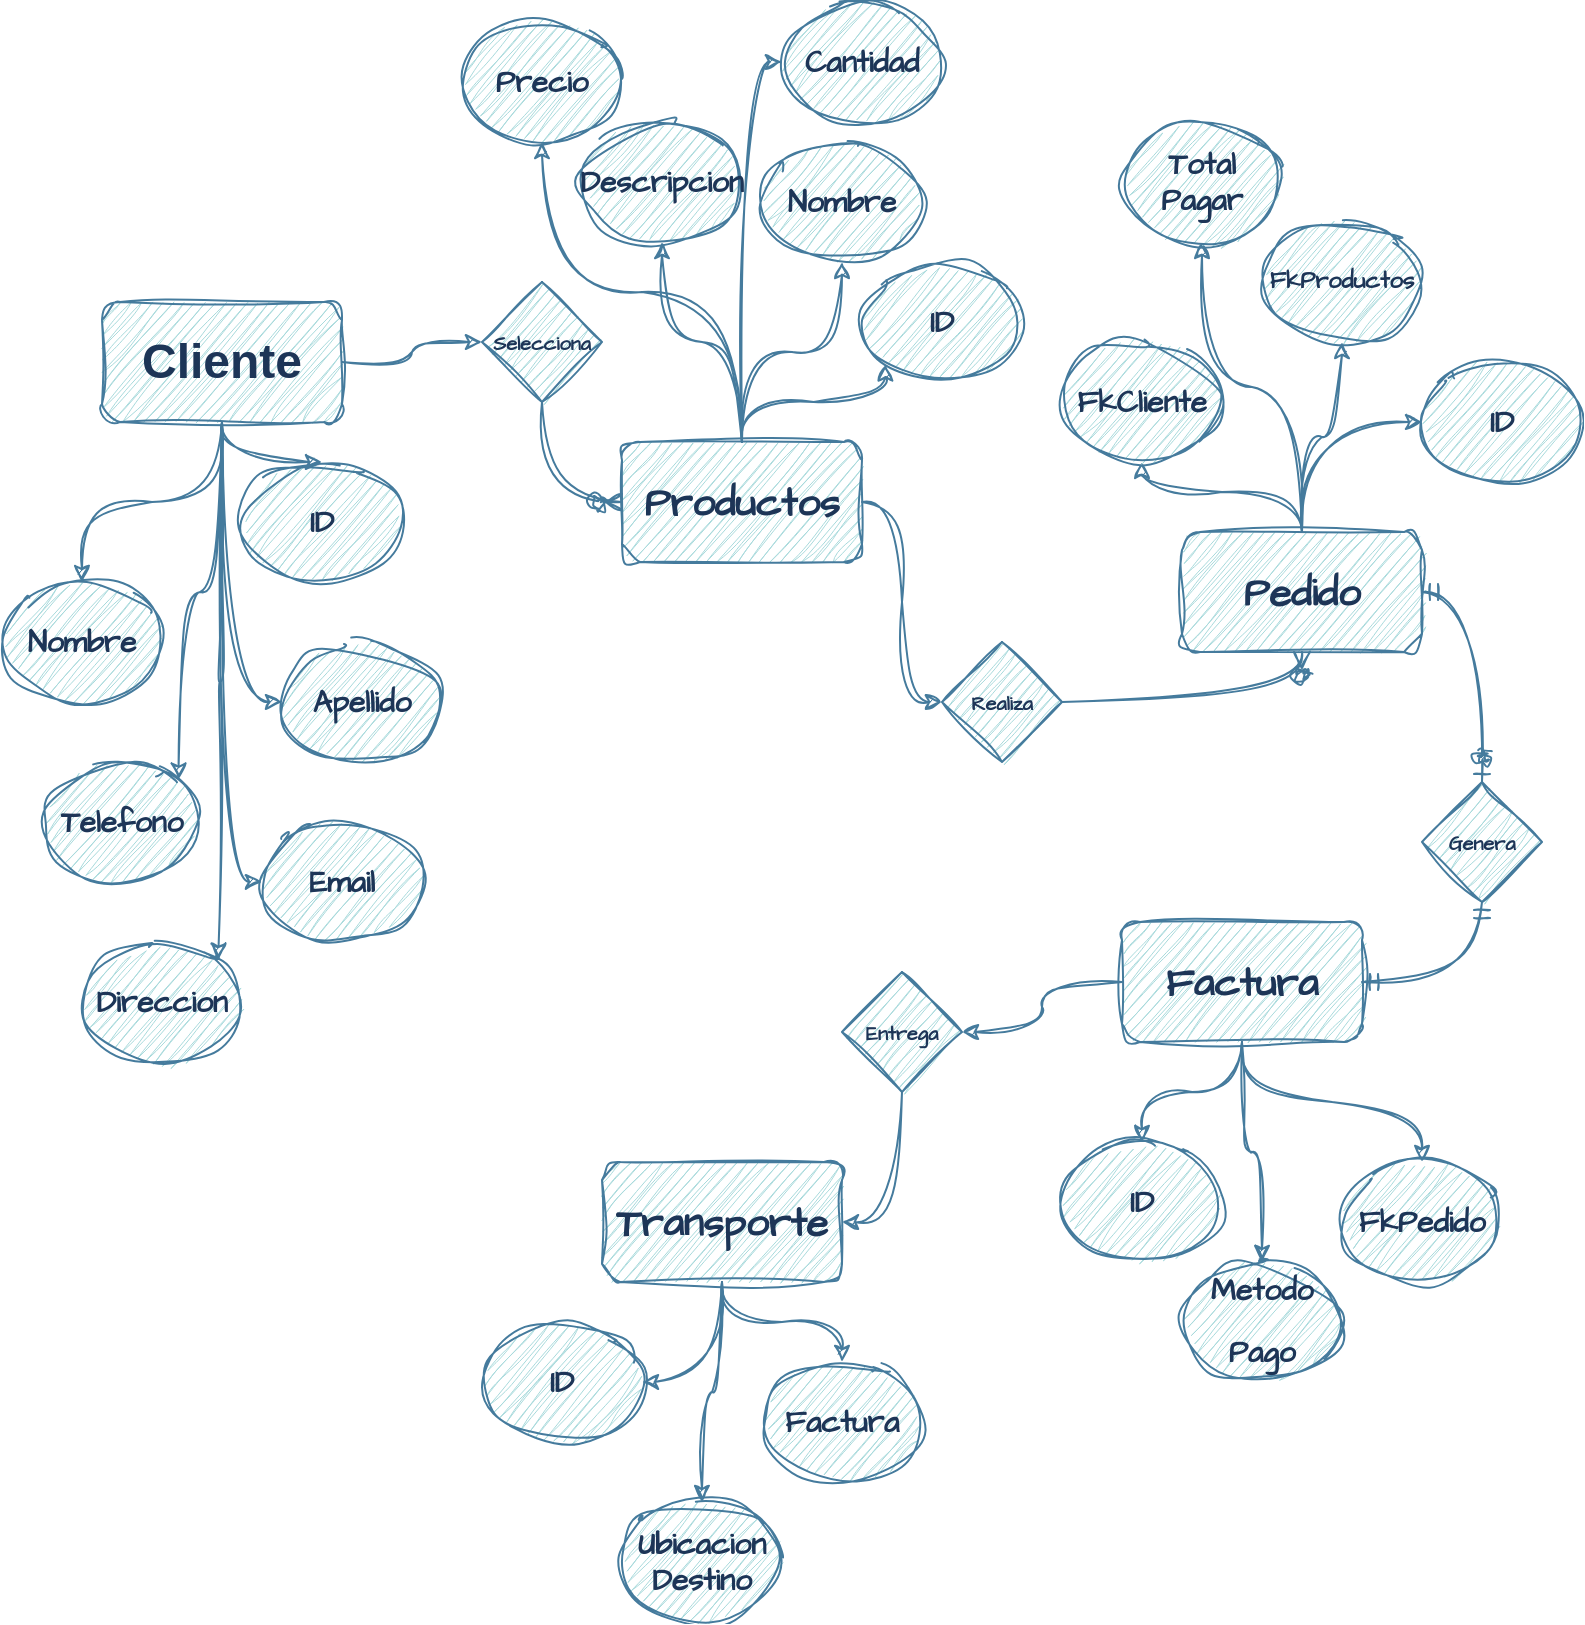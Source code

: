 <mxfile version="20.8.20" type="device"><diagram name="Página-1" id="R-HqKrO6k9k3egNtabF7"><mxGraphModel dx="1990" dy="1094" grid="1" gridSize="10" guides="1" tooltips="1" connect="1" arrows="1" fold="1" page="1" pageScale="1" pageWidth="827" pageHeight="1169" math="0" shadow="0"><root><mxCell id="0"/><mxCell id="1" parent="0"/><mxCell id="yCHM6F_JLbnA6BWbBZeu-3" style="edgeStyle=orthogonalEdgeStyle;rounded=0;sketch=1;hachureGap=4;jiggle=2;curveFitting=1;orthogonalLoop=1;jettySize=auto;html=1;entryX=0;entryY=0.5;entryDx=0;entryDy=0;strokeColor=#457B9D;fontFamily=Architects Daughter;fontSource=https%3A%2F%2Ffonts.googleapis.com%2Fcss%3Ffamily%3DArchitects%2BDaughter;fontSize=10;fontColor=#1D3557;fillColor=#A8DADC;curved=1;exitX=1;exitY=0.5;exitDx=0;exitDy=0;" edge="1" parent="1" source="yCHM6F_JLbnA6BWbBZeu-1" target="yCHM6F_JLbnA6BWbBZeu-2"><mxGeometry relative="1" as="geometry"><mxPoint x="239" y="389" as="sourcePoint"/></mxGeometry></mxCell><mxCell id="yCHM6F_JLbnA6BWbBZeu-30" style="edgeStyle=orthogonalEdgeStyle;curved=1;rounded=0;sketch=1;hachureGap=4;jiggle=2;curveFitting=1;orthogonalLoop=1;jettySize=auto;html=1;entryX=0.5;entryY=0;entryDx=0;entryDy=0;strokeColor=#457B9D;fontFamily=Architects Daughter;fontSource=https%3A%2F%2Ffonts.googleapis.com%2Fcss%3Ffamily%3DArchitects%2BDaughter;fontSize=10;fontColor=#1D3557;fillColor=#A8DADC;" edge="1" parent="1" source="yCHM6F_JLbnA6BWbBZeu-1" target="yCHM6F_JLbnA6BWbBZeu-24"><mxGeometry relative="1" as="geometry"/></mxCell><mxCell id="yCHM6F_JLbnA6BWbBZeu-31" style="edgeStyle=orthogonalEdgeStyle;curved=1;rounded=0;sketch=1;hachureGap=4;jiggle=2;curveFitting=1;orthogonalLoop=1;jettySize=auto;html=1;strokeColor=#457B9D;fontFamily=Architects Daughter;fontSource=https%3A%2F%2Ffonts.googleapis.com%2Fcss%3Ffamily%3DArchitects%2BDaughter;fontSize=10;fontColor=#1D3557;fillColor=#A8DADC;" edge="1" parent="1" source="yCHM6F_JLbnA6BWbBZeu-1" target="yCHM6F_JLbnA6BWbBZeu-25"><mxGeometry relative="1" as="geometry"/></mxCell><mxCell id="yCHM6F_JLbnA6BWbBZeu-32" style="edgeStyle=orthogonalEdgeStyle;curved=1;rounded=0;sketch=1;hachureGap=4;jiggle=2;curveFitting=1;orthogonalLoop=1;jettySize=auto;html=1;entryX=0;entryY=0.5;entryDx=0;entryDy=0;strokeColor=#457B9D;fontFamily=Architects Daughter;fontSource=https%3A%2F%2Ffonts.googleapis.com%2Fcss%3Ffamily%3DArchitects%2BDaughter;fontSize=10;fontColor=#1D3557;fillColor=#A8DADC;" edge="1" parent="1" source="yCHM6F_JLbnA6BWbBZeu-1" target="yCHM6F_JLbnA6BWbBZeu-26"><mxGeometry relative="1" as="geometry"/></mxCell><mxCell id="yCHM6F_JLbnA6BWbBZeu-33" style="edgeStyle=orthogonalEdgeStyle;curved=1;rounded=0;sketch=1;hachureGap=4;jiggle=2;curveFitting=1;orthogonalLoop=1;jettySize=auto;html=1;entryX=1;entryY=0;entryDx=0;entryDy=0;strokeColor=#457B9D;fontFamily=Architects Daughter;fontSource=https%3A%2F%2Ffonts.googleapis.com%2Fcss%3Ffamily%3DArchitects%2BDaughter;fontSize=10;fontColor=#1D3557;fillColor=#A8DADC;" edge="1" parent="1" source="yCHM6F_JLbnA6BWbBZeu-1" target="yCHM6F_JLbnA6BWbBZeu-27"><mxGeometry relative="1" as="geometry"/></mxCell><mxCell id="yCHM6F_JLbnA6BWbBZeu-34" style="edgeStyle=orthogonalEdgeStyle;curved=1;rounded=0;sketch=1;hachureGap=4;jiggle=2;curveFitting=1;orthogonalLoop=1;jettySize=auto;html=1;entryX=0;entryY=0.5;entryDx=0;entryDy=0;strokeColor=#457B9D;fontFamily=Architects Daughter;fontSource=https%3A%2F%2Ffonts.googleapis.com%2Fcss%3Ffamily%3DArchitects%2BDaughter;fontSize=10;fontColor=#1D3557;fillColor=#A8DADC;" edge="1" parent="1" source="yCHM6F_JLbnA6BWbBZeu-1" target="yCHM6F_JLbnA6BWbBZeu-28"><mxGeometry relative="1" as="geometry"/></mxCell><mxCell id="yCHM6F_JLbnA6BWbBZeu-35" style="edgeStyle=orthogonalEdgeStyle;curved=1;rounded=0;sketch=1;hachureGap=4;jiggle=2;curveFitting=1;orthogonalLoop=1;jettySize=auto;html=1;strokeColor=#457B9D;fontFamily=Architects Daughter;fontSource=https%3A%2F%2Ffonts.googleapis.com%2Fcss%3Ffamily%3DArchitects%2BDaughter;fontSize=10;fontColor=#1D3557;fillColor=#A8DADC;entryX=1;entryY=0;entryDx=0;entryDy=0;" edge="1" parent="1" source="yCHM6F_JLbnA6BWbBZeu-1" target="yCHM6F_JLbnA6BWbBZeu-29"><mxGeometry relative="1" as="geometry"><mxPoint x="119" y="659" as="targetPoint"/></mxGeometry></mxCell><mxCell id="yCHM6F_JLbnA6BWbBZeu-1" value="&lt;h1&gt;Cliente&lt;/h1&gt;" style="rounded=1;whiteSpace=wrap;html=1;sketch=1;curveFitting=1;jiggle=2;labelBackgroundColor=none;fillColor=#A8DADC;strokeColor=#457B9D;fontColor=#1D3557;" vertex="1" parent="1"><mxGeometry x="69" y="329" width="120" height="60" as="geometry"/></mxCell><mxCell id="yCHM6F_JLbnA6BWbBZeu-2" value="&lt;h6&gt;&lt;font size=&quot;1&quot;&gt;Selecciona&lt;/font&gt;&lt;/h6&gt;" style="rhombus;whiteSpace=wrap;html=1;sketch=1;hachureGap=4;jiggle=2;curveFitting=1;strokeColor=#457B9D;fontFamily=Architects Daughter;fontSource=https%3A%2F%2Ffonts.googleapis.com%2Fcss%3Ffamily%3DArchitects%2BDaughter;fontSize=20;fontColor=#1D3557;fillColor=#A8DADC;" vertex="1" parent="1"><mxGeometry x="259" y="319" width="60" height="60" as="geometry"/></mxCell><mxCell id="yCHM6F_JLbnA6BWbBZeu-11" style="edgeStyle=orthogonalEdgeStyle;curved=1;rounded=0;sketch=1;hachureGap=4;jiggle=2;curveFitting=1;orthogonalLoop=1;jettySize=auto;html=1;entryX=0;entryY=0.5;entryDx=0;entryDy=0;strokeColor=#457B9D;fontFamily=Architects Daughter;fontSource=https%3A%2F%2Ffonts.googleapis.com%2Fcss%3Ffamily%3DArchitects%2BDaughter;fontSize=10;fontColor=#1D3557;fillColor=#A8DADC;exitX=1;exitY=0.5;exitDx=0;exitDy=0;" edge="1" parent="1" source="yCHM6F_JLbnA6BWbBZeu-13" target="yCHM6F_JLbnA6BWbBZeu-10"><mxGeometry relative="1" as="geometry"><mxPoint x="469" y="469" as="sourcePoint"/></mxGeometry></mxCell><mxCell id="yCHM6F_JLbnA6BWbBZeu-56" style="edgeStyle=orthogonalEdgeStyle;curved=1;rounded=0;sketch=1;hachureGap=4;jiggle=2;curveFitting=1;orthogonalLoop=1;jettySize=auto;html=1;entryX=0.5;entryY=1;entryDx=0;entryDy=0;strokeColor=#457B9D;fontFamily=Architects Daughter;fontSource=https%3A%2F%2Ffonts.googleapis.com%2Fcss%3Ffamily%3DArchitects%2BDaughter;fontSize=10;fontColor=#1D3557;fillColor=#A8DADC;" edge="1" parent="1" source="yCHM6F_JLbnA6BWbBZeu-4" target="yCHM6F_JLbnA6BWbBZeu-51"><mxGeometry relative="1" as="geometry"/></mxCell><mxCell id="yCHM6F_JLbnA6BWbBZeu-57" style="edgeStyle=orthogonalEdgeStyle;curved=1;rounded=0;sketch=1;hachureGap=4;jiggle=2;curveFitting=1;orthogonalLoop=1;jettySize=auto;html=1;entryX=0.5;entryY=1;entryDx=0;entryDy=0;strokeColor=#457B9D;fontFamily=Architects Daughter;fontSource=https%3A%2F%2Ffonts.googleapis.com%2Fcss%3Ffamily%3DArchitects%2BDaughter;fontSize=10;fontColor=#1D3557;fillColor=#A8DADC;" edge="1" parent="1" source="yCHM6F_JLbnA6BWbBZeu-4" target="yCHM6F_JLbnA6BWbBZeu-52"><mxGeometry relative="1" as="geometry"/></mxCell><mxCell id="yCHM6F_JLbnA6BWbBZeu-60" style="edgeStyle=orthogonalEdgeStyle;curved=1;rounded=0;sketch=1;hachureGap=4;jiggle=2;curveFitting=1;orthogonalLoop=1;jettySize=auto;html=1;entryX=0;entryY=0.5;entryDx=0;entryDy=0;strokeColor=#457B9D;fontFamily=Architects Daughter;fontSource=https%3A%2F%2Ffonts.googleapis.com%2Fcss%3Ffamily%3DArchitects%2BDaughter;fontSize=10;fontColor=#1D3557;fillColor=#A8DADC;" edge="1" parent="1" source="yCHM6F_JLbnA6BWbBZeu-4" target="yCHM6F_JLbnA6BWbBZeu-50"><mxGeometry relative="1" as="geometry"/></mxCell><mxCell id="yCHM6F_JLbnA6BWbBZeu-61" style="edgeStyle=orthogonalEdgeStyle;curved=1;rounded=0;sketch=1;hachureGap=4;jiggle=2;curveFitting=1;orthogonalLoop=1;jettySize=auto;html=1;entryX=0.5;entryY=1;entryDx=0;entryDy=0;strokeColor=#457B9D;fontFamily=Architects Daughter;fontSource=https%3A%2F%2Ffonts.googleapis.com%2Fcss%3Ffamily%3DArchitects%2BDaughter;fontSize=10;fontColor=#1D3557;fillColor=#A8DADC;" edge="1" parent="1" source="yCHM6F_JLbnA6BWbBZeu-4" target="yCHM6F_JLbnA6BWbBZeu-55"><mxGeometry relative="1" as="geometry"/></mxCell><mxCell id="yCHM6F_JLbnA6BWbBZeu-4" value="&lt;h1&gt;Pedido&lt;/h1&gt;" style="rounded=1;whiteSpace=wrap;html=1;sketch=1;hachureGap=4;jiggle=2;curveFitting=1;strokeColor=#457B9D;fontFamily=Architects Daughter;fontSource=https%3A%2F%2Ffonts.googleapis.com%2Fcss%3Ffamily%3DArchitects%2BDaughter;fontSize=10;fontColor=#1D3557;fillColor=#A8DADC;" vertex="1" parent="1"><mxGeometry x="609" y="444" width="120" height="60" as="geometry"/></mxCell><mxCell id="yCHM6F_JLbnA6BWbBZeu-8" value="" style="edgeStyle=orthogonalEdgeStyle;fontSize=12;html=1;endArrow=ERzeroToMany;endFill=1;rounded=0;sketch=1;hachureGap=4;jiggle=2;curveFitting=1;strokeColor=#457B9D;fontFamily=Architects Daughter;fontSource=https%3A%2F%2Ffonts.googleapis.com%2Fcss%3Ffamily%3DArchitects%2BDaughter;fontColor=#1D3557;fillColor=#A8DADC;exitX=0.5;exitY=1;exitDx=0;exitDy=0;curved=1;entryX=0;entryY=0.5;entryDx=0;entryDy=0;" edge="1" parent="1" source="yCHM6F_JLbnA6BWbBZeu-2" target="yCHM6F_JLbnA6BWbBZeu-13"><mxGeometry width="100" height="100" relative="1" as="geometry"><mxPoint x="279" y="409" as="sourcePoint"/><mxPoint x="299" y="469" as="targetPoint"/></mxGeometry></mxCell><mxCell id="yCHM6F_JLbnA6BWbBZeu-10" value="&lt;h6&gt;&lt;font size=&quot;1&quot;&gt;Realiza&lt;/font&gt;&lt;/h6&gt;" style="rhombus;whiteSpace=wrap;html=1;sketch=1;hachureGap=4;jiggle=2;curveFitting=1;strokeColor=#457B9D;fontFamily=Architects Daughter;fontSource=https%3A%2F%2Ffonts.googleapis.com%2Fcss%3Ffamily%3DArchitects%2BDaughter;fontSize=20;fontColor=#1D3557;fillColor=#A8DADC;" vertex="1" parent="1"><mxGeometry x="489" y="499" width="60" height="60" as="geometry"/></mxCell><mxCell id="yCHM6F_JLbnA6BWbBZeu-12" value="" style="edgeStyle=orthogonalEdgeStyle;fontSize=12;html=1;endArrow=ERzeroToMany;endFill=1;rounded=0;sketch=1;hachureGap=4;jiggle=2;curveFitting=1;strokeColor=#457B9D;fontFamily=Architects Daughter;fontSource=https%3A%2F%2Ffonts.googleapis.com%2Fcss%3Ffamily%3DArchitects%2BDaughter;fontColor=#1D3557;fillColor=#A8DADC;exitX=1;exitY=0.5;exitDx=0;exitDy=0;curved=1;entryX=0.5;entryY=1;entryDx=0;entryDy=0;" edge="1" parent="1" source="yCHM6F_JLbnA6BWbBZeu-10" target="yCHM6F_JLbnA6BWbBZeu-4"><mxGeometry width="100" height="100" relative="1" as="geometry"><mxPoint x="499" y="489" as="sourcePoint"/><mxPoint x="619" y="459" as="targetPoint"/></mxGeometry></mxCell><mxCell id="yCHM6F_JLbnA6BWbBZeu-42" style="edgeStyle=orthogonalEdgeStyle;curved=1;rounded=0;sketch=1;hachureGap=4;jiggle=2;curveFitting=1;orthogonalLoop=1;jettySize=auto;html=1;strokeColor=#457B9D;fontFamily=Architects Daughter;fontSource=https%3A%2F%2Ffonts.googleapis.com%2Fcss%3Ffamily%3DArchitects%2BDaughter;fontSize=10;fontColor=#1D3557;fillColor=#A8DADC;" edge="1" parent="1" source="yCHM6F_JLbnA6BWbBZeu-13" target="yCHM6F_JLbnA6BWbBZeu-41"><mxGeometry relative="1" as="geometry"/></mxCell><mxCell id="yCHM6F_JLbnA6BWbBZeu-43" style="edgeStyle=orthogonalEdgeStyle;curved=1;rounded=0;sketch=1;hachureGap=4;jiggle=2;curveFitting=1;orthogonalLoop=1;jettySize=auto;html=1;entryX=0;entryY=1;entryDx=0;entryDy=0;strokeColor=#457B9D;fontFamily=Architects Daughter;fontSource=https%3A%2F%2Ffonts.googleapis.com%2Fcss%3Ffamily%3DArchitects%2BDaughter;fontSize=10;fontColor=#1D3557;fillColor=#A8DADC;" edge="1" parent="1" source="yCHM6F_JLbnA6BWbBZeu-13" target="yCHM6F_JLbnA6BWbBZeu-39"><mxGeometry relative="1" as="geometry"/></mxCell><mxCell id="yCHM6F_JLbnA6BWbBZeu-44" style="edgeStyle=orthogonalEdgeStyle;curved=1;rounded=0;sketch=1;hachureGap=4;jiggle=2;curveFitting=1;orthogonalLoop=1;jettySize=auto;html=1;entryX=0.5;entryY=1;entryDx=0;entryDy=0;strokeColor=#457B9D;fontFamily=Architects Daughter;fontSource=https%3A%2F%2Ffonts.googleapis.com%2Fcss%3Ffamily%3DArchitects%2BDaughter;fontSize=10;fontColor=#1D3557;fillColor=#A8DADC;" edge="1" parent="1" source="yCHM6F_JLbnA6BWbBZeu-13" target="yCHM6F_JLbnA6BWbBZeu-40"><mxGeometry relative="1" as="geometry"/></mxCell><mxCell id="yCHM6F_JLbnA6BWbBZeu-46" style="edgeStyle=orthogonalEdgeStyle;curved=1;rounded=0;sketch=1;hachureGap=4;jiggle=2;curveFitting=1;orthogonalLoop=1;jettySize=auto;html=1;entryX=0.5;entryY=1;entryDx=0;entryDy=0;strokeColor=#457B9D;fontFamily=Architects Daughter;fontSource=https%3A%2F%2Ffonts.googleapis.com%2Fcss%3Ffamily%3DArchitects%2BDaughter;fontSize=10;fontColor=#1D3557;fillColor=#A8DADC;" edge="1" parent="1" source="yCHM6F_JLbnA6BWbBZeu-13" target="yCHM6F_JLbnA6BWbBZeu-36"><mxGeometry relative="1" as="geometry"/></mxCell><mxCell id="yCHM6F_JLbnA6BWbBZeu-48" style="edgeStyle=orthogonalEdgeStyle;curved=1;rounded=0;sketch=1;hachureGap=4;jiggle=2;curveFitting=1;orthogonalLoop=1;jettySize=auto;html=1;entryX=0;entryY=0.5;entryDx=0;entryDy=0;strokeColor=#457B9D;fontFamily=Architects Daughter;fontSource=https%3A%2F%2Ffonts.googleapis.com%2Fcss%3Ffamily%3DArchitects%2BDaughter;fontSize=10;fontColor=#1D3557;fillColor=#A8DADC;" edge="1" parent="1" source="yCHM6F_JLbnA6BWbBZeu-13" target="yCHM6F_JLbnA6BWbBZeu-37"><mxGeometry relative="1" as="geometry"/></mxCell><mxCell id="yCHM6F_JLbnA6BWbBZeu-13" value="&lt;h1&gt;Productos&lt;/h1&gt;" style="rounded=1;whiteSpace=wrap;html=1;sketch=1;hachureGap=4;jiggle=2;curveFitting=1;strokeColor=#457B9D;fontFamily=Architects Daughter;fontSource=https%3A%2F%2Ffonts.googleapis.com%2Fcss%3Ffamily%3DArchitects%2BDaughter;fontSize=10;fontColor=#1D3557;fillColor=#A8DADC;" vertex="1" parent="1"><mxGeometry x="329" y="399" width="120" height="60" as="geometry"/></mxCell><mxCell id="yCHM6F_JLbnA6BWbBZeu-15" value="&lt;h6&gt;&lt;font size=&quot;1&quot;&gt;Genera&lt;/font&gt;&lt;/h6&gt;" style="rhombus;whiteSpace=wrap;html=1;sketch=1;hachureGap=4;jiggle=2;curveFitting=1;strokeColor=#457B9D;fontFamily=Architects Daughter;fontSource=https%3A%2F%2Ffonts.googleapis.com%2Fcss%3Ffamily%3DArchitects%2BDaughter;fontSize=20;fontColor=#1D3557;fillColor=#A8DADC;" vertex="1" parent="1"><mxGeometry x="729" y="569" width="60" height="60" as="geometry"/></mxCell><mxCell id="yCHM6F_JLbnA6BWbBZeu-17" value="" style="edgeStyle=orthogonalEdgeStyle;fontSize=12;html=1;endArrow=ERzeroToOne;startArrow=ERmandOne;rounded=0;sketch=1;hachureGap=4;jiggle=2;curveFitting=1;strokeColor=#457B9D;fontFamily=Architects Daughter;fontSource=https%3A%2F%2Ffonts.googleapis.com%2Fcss%3Ffamily%3DArchitects%2BDaughter;fontColor=#1D3557;fillColor=#A8DADC;curved=1;exitX=1;exitY=0.5;exitDx=0;exitDy=0;entryX=0.5;entryY=0;entryDx=0;entryDy=0;" edge="1" parent="1" source="yCHM6F_JLbnA6BWbBZeu-4" target="yCHM6F_JLbnA6BWbBZeu-15"><mxGeometry width="100" height="100" relative="1" as="geometry"><mxPoint x="509" y="749" as="sourcePoint"/><mxPoint x="609" y="649" as="targetPoint"/></mxGeometry></mxCell><mxCell id="yCHM6F_JLbnA6BWbBZeu-22" style="edgeStyle=orthogonalEdgeStyle;curved=1;rounded=0;sketch=1;hachureGap=4;jiggle=2;curveFitting=1;orthogonalLoop=1;jettySize=auto;html=1;strokeColor=#457B9D;fontFamily=Architects Daughter;fontSource=https%3A%2F%2Ffonts.googleapis.com%2Fcss%3Ffamily%3DArchitects%2BDaughter;fontSize=10;fontColor=#1D3557;fillColor=#A8DADC;" edge="1" parent="1" source="yCHM6F_JLbnA6BWbBZeu-18" target="yCHM6F_JLbnA6BWbBZeu-20"><mxGeometry relative="1" as="geometry"/></mxCell><mxCell id="yCHM6F_JLbnA6BWbBZeu-66" style="edgeStyle=orthogonalEdgeStyle;curved=1;rounded=0;sketch=1;hachureGap=4;jiggle=2;curveFitting=1;orthogonalLoop=1;jettySize=auto;html=1;strokeColor=#457B9D;fontFamily=Architects Daughter;fontSource=https%3A%2F%2Ffonts.googleapis.com%2Fcss%3Ffamily%3DArchitects%2BDaughter;fontSize=10;fontColor=#1D3557;fillColor=#A8DADC;" edge="1" parent="1" source="yCHM6F_JLbnA6BWbBZeu-18" target="yCHM6F_JLbnA6BWbBZeu-63"><mxGeometry relative="1" as="geometry"/></mxCell><mxCell id="yCHM6F_JLbnA6BWbBZeu-67" style="edgeStyle=orthogonalEdgeStyle;curved=1;rounded=0;sketch=1;hachureGap=4;jiggle=2;curveFitting=1;orthogonalLoop=1;jettySize=auto;html=1;entryX=0.5;entryY=0;entryDx=0;entryDy=0;strokeColor=#457B9D;fontFamily=Architects Daughter;fontSource=https%3A%2F%2Ffonts.googleapis.com%2Fcss%3Ffamily%3DArchitects%2BDaughter;fontSize=10;fontColor=#1D3557;fillColor=#A8DADC;" edge="1" parent="1" source="yCHM6F_JLbnA6BWbBZeu-18" target="yCHM6F_JLbnA6BWbBZeu-64"><mxGeometry relative="1" as="geometry"/></mxCell><mxCell id="yCHM6F_JLbnA6BWbBZeu-68" style="edgeStyle=orthogonalEdgeStyle;curved=1;rounded=0;sketch=1;hachureGap=4;jiggle=2;curveFitting=1;orthogonalLoop=1;jettySize=auto;html=1;entryX=0.5;entryY=0;entryDx=0;entryDy=0;strokeColor=#457B9D;fontFamily=Architects Daughter;fontSource=https%3A%2F%2Ffonts.googleapis.com%2Fcss%3Ffamily%3DArchitects%2BDaughter;fontSize=10;fontColor=#1D3557;fillColor=#A8DADC;" edge="1" parent="1" source="yCHM6F_JLbnA6BWbBZeu-18" target="yCHM6F_JLbnA6BWbBZeu-65"><mxGeometry relative="1" as="geometry"/></mxCell><mxCell id="yCHM6F_JLbnA6BWbBZeu-18" value="&lt;h1&gt;Factura&lt;/h1&gt;" style="rounded=1;whiteSpace=wrap;html=1;sketch=1;hachureGap=4;jiggle=2;curveFitting=1;strokeColor=#457B9D;fontFamily=Architects Daughter;fontSource=https%3A%2F%2Ffonts.googleapis.com%2Fcss%3Ffamily%3DArchitects%2BDaughter;fontSize=10;fontColor=#1D3557;fillColor=#A8DADC;" vertex="1" parent="1"><mxGeometry x="579" y="639" width="120" height="60" as="geometry"/></mxCell><mxCell id="yCHM6F_JLbnA6BWbBZeu-19" value="" style="edgeStyle=orthogonalEdgeStyle;fontSize=12;html=1;endArrow=ERmandOne;startArrow=ERmandOne;rounded=0;sketch=1;hachureGap=4;jiggle=2;curveFitting=1;strokeColor=#457B9D;fontFamily=Architects Daughter;fontSource=https%3A%2F%2Ffonts.googleapis.com%2Fcss%3Ffamily%3DArchitects%2BDaughter;fontColor=#1D3557;fillColor=#A8DADC;curved=1;entryX=0.5;entryY=1;entryDx=0;entryDy=0;exitX=1;exitY=0.5;exitDx=0;exitDy=0;" edge="1" parent="1" source="yCHM6F_JLbnA6BWbBZeu-18" target="yCHM6F_JLbnA6BWbBZeu-15"><mxGeometry width="100" height="100" relative="1" as="geometry"><mxPoint x="669" y="649" as="sourcePoint"/><mxPoint x="659" y="599" as="targetPoint"/></mxGeometry></mxCell><mxCell id="yCHM6F_JLbnA6BWbBZeu-23" style="edgeStyle=orthogonalEdgeStyle;curved=1;rounded=0;sketch=1;hachureGap=4;jiggle=2;curveFitting=1;orthogonalLoop=1;jettySize=auto;html=1;entryX=1;entryY=0.5;entryDx=0;entryDy=0;strokeColor=#457B9D;fontFamily=Architects Daughter;fontSource=https%3A%2F%2Ffonts.googleapis.com%2Fcss%3Ffamily%3DArchitects%2BDaughter;fontSize=10;fontColor=#1D3557;fillColor=#A8DADC;exitX=0.5;exitY=1;exitDx=0;exitDy=0;" edge="1" parent="1" source="yCHM6F_JLbnA6BWbBZeu-20" target="yCHM6F_JLbnA6BWbBZeu-21"><mxGeometry relative="1" as="geometry"/></mxCell><mxCell id="yCHM6F_JLbnA6BWbBZeu-20" value="&lt;h6&gt;&lt;font size=&quot;1&quot;&gt;Entrega&lt;/font&gt;&lt;/h6&gt;" style="rhombus;whiteSpace=wrap;html=1;sketch=1;hachureGap=4;jiggle=2;curveFitting=1;strokeColor=#457B9D;fontFamily=Architects Daughter;fontSource=https%3A%2F%2Ffonts.googleapis.com%2Fcss%3Ffamily%3DArchitects%2BDaughter;fontSize=20;fontColor=#1D3557;fillColor=#A8DADC;" vertex="1" parent="1"><mxGeometry x="439" y="664" width="60" height="60" as="geometry"/></mxCell><mxCell id="yCHM6F_JLbnA6BWbBZeu-73" style="edgeStyle=orthogonalEdgeStyle;curved=1;rounded=0;sketch=1;hachureGap=4;jiggle=2;curveFitting=1;orthogonalLoop=1;jettySize=auto;html=1;entryX=0.5;entryY=0;entryDx=0;entryDy=0;strokeColor=#457B9D;fontFamily=Architects Daughter;fontSource=https%3A%2F%2Ffonts.googleapis.com%2Fcss%3Ffamily%3DArchitects%2BDaughter;fontSize=10;fontColor=#1D3557;fillColor=#A8DADC;" edge="1" parent="1" source="yCHM6F_JLbnA6BWbBZeu-21" target="yCHM6F_JLbnA6BWbBZeu-71"><mxGeometry relative="1" as="geometry"/></mxCell><mxCell id="yCHM6F_JLbnA6BWbBZeu-74" style="edgeStyle=orthogonalEdgeStyle;curved=1;rounded=0;sketch=1;hachureGap=4;jiggle=2;curveFitting=1;orthogonalLoop=1;jettySize=auto;html=1;entryX=1;entryY=0.5;entryDx=0;entryDy=0;strokeColor=#457B9D;fontFamily=Architects Daughter;fontSource=https%3A%2F%2Ffonts.googleapis.com%2Fcss%3Ffamily%3DArchitects%2BDaughter;fontSize=10;fontColor=#1D3557;fillColor=#A8DADC;" edge="1" parent="1" source="yCHM6F_JLbnA6BWbBZeu-21" target="yCHM6F_JLbnA6BWbBZeu-69"><mxGeometry relative="1" as="geometry"/></mxCell><mxCell id="yCHM6F_JLbnA6BWbBZeu-75" style="edgeStyle=orthogonalEdgeStyle;curved=1;rounded=0;sketch=1;hachureGap=4;jiggle=2;curveFitting=1;orthogonalLoop=1;jettySize=auto;html=1;entryX=0.5;entryY=0;entryDx=0;entryDy=0;strokeColor=#457B9D;fontFamily=Architects Daughter;fontSource=https%3A%2F%2Ffonts.googleapis.com%2Fcss%3Ffamily%3DArchitects%2BDaughter;fontSize=10;fontColor=#1D3557;fillColor=#A8DADC;" edge="1" parent="1" source="yCHM6F_JLbnA6BWbBZeu-21" target="yCHM6F_JLbnA6BWbBZeu-72"><mxGeometry relative="1" as="geometry"/></mxCell><mxCell id="yCHM6F_JLbnA6BWbBZeu-21" value="&lt;h1&gt;Transporte&lt;/h1&gt;" style="rounded=1;whiteSpace=wrap;html=1;sketch=1;hachureGap=4;jiggle=2;curveFitting=1;strokeColor=#457B9D;fontFamily=Architects Daughter;fontSource=https%3A%2F%2Ffonts.googleapis.com%2Fcss%3Ffamily%3DArchitects%2BDaughter;fontSize=10;fontColor=#1D3557;fillColor=#A8DADC;" vertex="1" parent="1"><mxGeometry x="319" y="759" width="120" height="60" as="geometry"/></mxCell><mxCell id="yCHM6F_JLbnA6BWbBZeu-24" value="&lt;h2&gt;ID&lt;/h2&gt;" style="ellipse;whiteSpace=wrap;html=1;sketch=1;hachureGap=4;jiggle=2;curveFitting=1;strokeColor=#457B9D;fontFamily=Architects Daughter;fontSource=https%3A%2F%2Ffonts.googleapis.com%2Fcss%3Ffamily%3DArchitects%2BDaughter;fontSize=10;fontColor=#1D3557;fillColor=#A8DADC;" vertex="1" parent="1"><mxGeometry x="139" y="409" width="80" height="60" as="geometry"/></mxCell><mxCell id="yCHM6F_JLbnA6BWbBZeu-25" value="&lt;h2&gt;Nombre&lt;/h2&gt;" style="ellipse;whiteSpace=wrap;html=1;sketch=1;hachureGap=4;jiggle=2;curveFitting=1;strokeColor=#457B9D;fontFamily=Architects Daughter;fontSource=https%3A%2F%2Ffonts.googleapis.com%2Fcss%3Ffamily%3DArchitects%2BDaughter;fontSize=10;fontColor=#1D3557;fillColor=#A8DADC;" vertex="1" parent="1"><mxGeometry x="19" y="469" width="80" height="60" as="geometry"/></mxCell><mxCell id="yCHM6F_JLbnA6BWbBZeu-26" value="&lt;h2&gt;Apellido&lt;/h2&gt;" style="ellipse;whiteSpace=wrap;html=1;sketch=1;hachureGap=4;jiggle=2;curveFitting=1;strokeColor=#457B9D;fontFamily=Architects Daughter;fontSource=https%3A%2F%2Ffonts.googleapis.com%2Fcss%3Ffamily%3DArchitects%2BDaughter;fontSize=10;fontColor=#1D3557;fillColor=#A8DADC;" vertex="1" parent="1"><mxGeometry x="159" y="499" width="80" height="60" as="geometry"/></mxCell><mxCell id="yCHM6F_JLbnA6BWbBZeu-27" value="&lt;h2&gt;Telefono&lt;/h2&gt;" style="ellipse;whiteSpace=wrap;html=1;sketch=1;hachureGap=4;jiggle=2;curveFitting=1;strokeColor=#457B9D;fontFamily=Architects Daughter;fontSource=https%3A%2F%2Ffonts.googleapis.com%2Fcss%3Ffamily%3DArchitects%2BDaughter;fontSize=10;fontColor=#1D3557;fillColor=#A8DADC;" vertex="1" parent="1"><mxGeometry x="39" y="559" width="80" height="60" as="geometry"/></mxCell><mxCell id="yCHM6F_JLbnA6BWbBZeu-28" value="&lt;h2&gt;Email&lt;/h2&gt;" style="ellipse;whiteSpace=wrap;html=1;sketch=1;hachureGap=4;jiggle=2;curveFitting=1;strokeColor=#457B9D;fontFamily=Architects Daughter;fontSource=https%3A%2F%2Ffonts.googleapis.com%2Fcss%3Ffamily%3DArchitects%2BDaughter;fontSize=10;fontColor=#1D3557;fillColor=#A8DADC;" vertex="1" parent="1"><mxGeometry x="149" y="589" width="80" height="60" as="geometry"/></mxCell><mxCell id="yCHM6F_JLbnA6BWbBZeu-29" value="&lt;h2&gt;Direccion&lt;/h2&gt;" style="ellipse;whiteSpace=wrap;html=1;sketch=1;hachureGap=4;jiggle=2;curveFitting=1;strokeColor=#457B9D;fontFamily=Architects Daughter;fontSource=https%3A%2F%2Ffonts.googleapis.com%2Fcss%3Ffamily%3DArchitects%2BDaughter;fontSize=10;fontColor=#1D3557;fillColor=#A8DADC;" vertex="1" parent="1"><mxGeometry x="59" y="649" width="80" height="60" as="geometry"/></mxCell><mxCell id="yCHM6F_JLbnA6BWbBZeu-36" value="&lt;h2&gt;Nombre&lt;/h2&gt;" style="ellipse;whiteSpace=wrap;html=1;sketch=1;hachureGap=4;jiggle=2;curveFitting=1;strokeColor=#457B9D;fontFamily=Architects Daughter;fontSource=https%3A%2F%2Ffonts.googleapis.com%2Fcss%3Ffamily%3DArchitects%2BDaughter;fontSize=10;fontColor=#1D3557;fillColor=#A8DADC;" vertex="1" parent="1"><mxGeometry x="399" y="249" width="80" height="60" as="geometry"/></mxCell><mxCell id="yCHM6F_JLbnA6BWbBZeu-37" value="&lt;h2&gt;Cantidad&lt;/h2&gt;" style="ellipse;whiteSpace=wrap;html=1;sketch=1;hachureGap=4;jiggle=2;curveFitting=1;strokeColor=#457B9D;fontFamily=Architects Daughter;fontSource=https%3A%2F%2Ffonts.googleapis.com%2Fcss%3Ffamily%3DArchitects%2BDaughter;fontSize=10;fontColor=#1D3557;fillColor=#A8DADC;" vertex="1" parent="1"><mxGeometry x="409" y="179" width="80" height="60" as="geometry"/></mxCell><mxCell id="yCHM6F_JLbnA6BWbBZeu-39" value="&lt;h2&gt;ID&lt;/h2&gt;" style="ellipse;whiteSpace=wrap;html=1;sketch=1;hachureGap=4;jiggle=2;curveFitting=1;strokeColor=#457B9D;fontFamily=Architects Daughter;fontSource=https%3A%2F%2Ffonts.googleapis.com%2Fcss%3Ffamily%3DArchitects%2BDaughter;fontSize=10;fontColor=#1D3557;fillColor=#A8DADC;" vertex="1" parent="1"><mxGeometry x="449" y="309" width="80" height="60" as="geometry"/></mxCell><mxCell id="yCHM6F_JLbnA6BWbBZeu-40" value="&lt;h2&gt;Descripcion&lt;/h2&gt;" style="ellipse;whiteSpace=wrap;html=1;sketch=1;hachureGap=4;jiggle=2;curveFitting=1;strokeColor=#457B9D;fontFamily=Architects Daughter;fontSource=https%3A%2F%2Ffonts.googleapis.com%2Fcss%3Ffamily%3DArchitects%2BDaughter;fontSize=10;fontColor=#1D3557;fillColor=#A8DADC;" vertex="1" parent="1"><mxGeometry x="309" y="239" width="80" height="60" as="geometry"/></mxCell><mxCell id="yCHM6F_JLbnA6BWbBZeu-41" value="&lt;h2&gt;Precio&lt;/h2&gt;" style="ellipse;whiteSpace=wrap;html=1;sketch=1;hachureGap=4;jiggle=2;curveFitting=1;strokeColor=#457B9D;fontFamily=Architects Daughter;fontSource=https%3A%2F%2Ffonts.googleapis.com%2Fcss%3Ffamily%3DArchitects%2BDaughter;fontSize=10;fontColor=#1D3557;fillColor=#A8DADC;" vertex="1" parent="1"><mxGeometry x="249" y="189" width="80" height="60" as="geometry"/></mxCell><mxCell id="yCHM6F_JLbnA6BWbBZeu-50" value="&lt;h2&gt;ID&lt;/h2&gt;" style="ellipse;whiteSpace=wrap;html=1;sketch=1;hachureGap=4;jiggle=2;curveFitting=1;strokeColor=#457B9D;fontFamily=Architects Daughter;fontSource=https%3A%2F%2Ffonts.googleapis.com%2Fcss%3Ffamily%3DArchitects%2BDaughter;fontSize=10;fontColor=#1D3557;fillColor=#A8DADC;" vertex="1" parent="1"><mxGeometry x="729" y="359" width="80" height="60" as="geometry"/></mxCell><mxCell id="yCHM6F_JLbnA6BWbBZeu-51" value="&lt;h2&gt;FkCliente&lt;/h2&gt;" style="ellipse;whiteSpace=wrap;html=1;sketch=1;hachureGap=4;jiggle=2;curveFitting=1;strokeColor=#457B9D;fontFamily=Architects Daughter;fontSource=https%3A%2F%2Ffonts.googleapis.com%2Fcss%3Ffamily%3DArchitects%2BDaughter;fontSize=10;fontColor=#1D3557;fillColor=#A8DADC;" vertex="1" parent="1"><mxGeometry x="549" y="349" width="80" height="60" as="geometry"/></mxCell><mxCell id="yCHM6F_JLbnA6BWbBZeu-52" value="&lt;h3&gt;FkProductos&lt;/h3&gt;" style="ellipse;whiteSpace=wrap;html=1;sketch=1;hachureGap=4;jiggle=2;curveFitting=1;strokeColor=#457B9D;fontFamily=Architects Daughter;fontSource=https%3A%2F%2Ffonts.googleapis.com%2Fcss%3Ffamily%3DArchitects%2BDaughter;fontSize=10;fontColor=#1D3557;fillColor=#A8DADC;" vertex="1" parent="1"><mxGeometry x="649" y="289" width="80" height="60" as="geometry"/></mxCell><mxCell id="yCHM6F_JLbnA6BWbBZeu-55" value="&lt;h2&gt;Total Pagar&lt;/h2&gt;" style="ellipse;whiteSpace=wrap;html=1;sketch=1;hachureGap=4;jiggle=2;curveFitting=1;strokeColor=#457B9D;fontFamily=Architects Daughter;fontSource=https%3A%2F%2Ffonts.googleapis.com%2Fcss%3Ffamily%3DArchitects%2BDaughter;fontSize=10;fontColor=#1D3557;fillColor=#A8DADC;" vertex="1" parent="1"><mxGeometry x="579" y="239" width="80" height="60" as="geometry"/></mxCell><mxCell id="yCHM6F_JLbnA6BWbBZeu-63" value="&lt;h2&gt;ID&lt;/h2&gt;" style="ellipse;whiteSpace=wrap;html=1;sketch=1;hachureGap=4;jiggle=2;curveFitting=1;strokeColor=#457B9D;fontFamily=Architects Daughter;fontSource=https%3A%2F%2Ffonts.googleapis.com%2Fcss%3Ffamily%3DArchitects%2BDaughter;fontSize=10;fontColor=#1D3557;fillColor=#A8DADC;" vertex="1" parent="1"><mxGeometry x="549" y="749" width="80" height="60" as="geometry"/></mxCell><mxCell id="yCHM6F_JLbnA6BWbBZeu-64" value="&lt;h2&gt;FkPedido&lt;/h2&gt;" style="ellipse;whiteSpace=wrap;html=1;sketch=1;hachureGap=4;jiggle=2;curveFitting=1;strokeColor=#457B9D;fontFamily=Architects Daughter;fontSource=https%3A%2F%2Ffonts.googleapis.com%2Fcss%3Ffamily%3DArchitects%2BDaughter;fontSize=10;fontColor=#1D3557;fillColor=#A8DADC;" vertex="1" parent="1"><mxGeometry x="689" y="759" width="80" height="60" as="geometry"/></mxCell><mxCell id="yCHM6F_JLbnA6BWbBZeu-65" value="&lt;h2&gt;Metodo&lt;/h2&gt;&lt;h2&gt;Pago&lt;/h2&gt;" style="ellipse;whiteSpace=wrap;html=1;sketch=1;hachureGap=4;jiggle=2;curveFitting=1;strokeColor=#457B9D;fontFamily=Architects Daughter;fontSource=https%3A%2F%2Ffonts.googleapis.com%2Fcss%3Ffamily%3DArchitects%2BDaughter;fontSize=10;fontColor=#1D3557;fillColor=#A8DADC;" vertex="1" parent="1"><mxGeometry x="609" y="809" width="80" height="60" as="geometry"/></mxCell><mxCell id="yCHM6F_JLbnA6BWbBZeu-69" value="&lt;h2&gt;ID&lt;/h2&gt;" style="ellipse;whiteSpace=wrap;html=1;sketch=1;hachureGap=4;jiggle=2;curveFitting=1;strokeColor=#457B9D;fontFamily=Architects Daughter;fontSource=https%3A%2F%2Ffonts.googleapis.com%2Fcss%3Ffamily%3DArchitects%2BDaughter;fontSize=10;fontColor=#1D3557;fillColor=#A8DADC;" vertex="1" parent="1"><mxGeometry x="259" y="839" width="80" height="60" as="geometry"/></mxCell><mxCell id="yCHM6F_JLbnA6BWbBZeu-71" value="&lt;h2&gt;Factura&lt;/h2&gt;" style="ellipse;whiteSpace=wrap;html=1;sketch=1;hachureGap=4;jiggle=2;curveFitting=1;strokeColor=#457B9D;fontFamily=Architects Daughter;fontSource=https%3A%2F%2Ffonts.googleapis.com%2Fcss%3Ffamily%3DArchitects%2BDaughter;fontSize=10;fontColor=#1D3557;fillColor=#A8DADC;" vertex="1" parent="1"><mxGeometry x="399" y="859" width="80" height="60" as="geometry"/></mxCell><mxCell id="yCHM6F_JLbnA6BWbBZeu-72" value="&lt;h2&gt;Ubicacion Destino&lt;/h2&gt;" style="ellipse;whiteSpace=wrap;html=1;sketch=1;hachureGap=4;jiggle=2;curveFitting=1;strokeColor=#457B9D;fontFamily=Architects Daughter;fontSource=https%3A%2F%2Ffonts.googleapis.com%2Fcss%3Ffamily%3DArchitects%2BDaughter;fontSize=10;fontColor=#1D3557;fillColor=#A8DADC;" vertex="1" parent="1"><mxGeometry x="329" y="929" width="80" height="60" as="geometry"/></mxCell></root></mxGraphModel></diagram></mxfile>